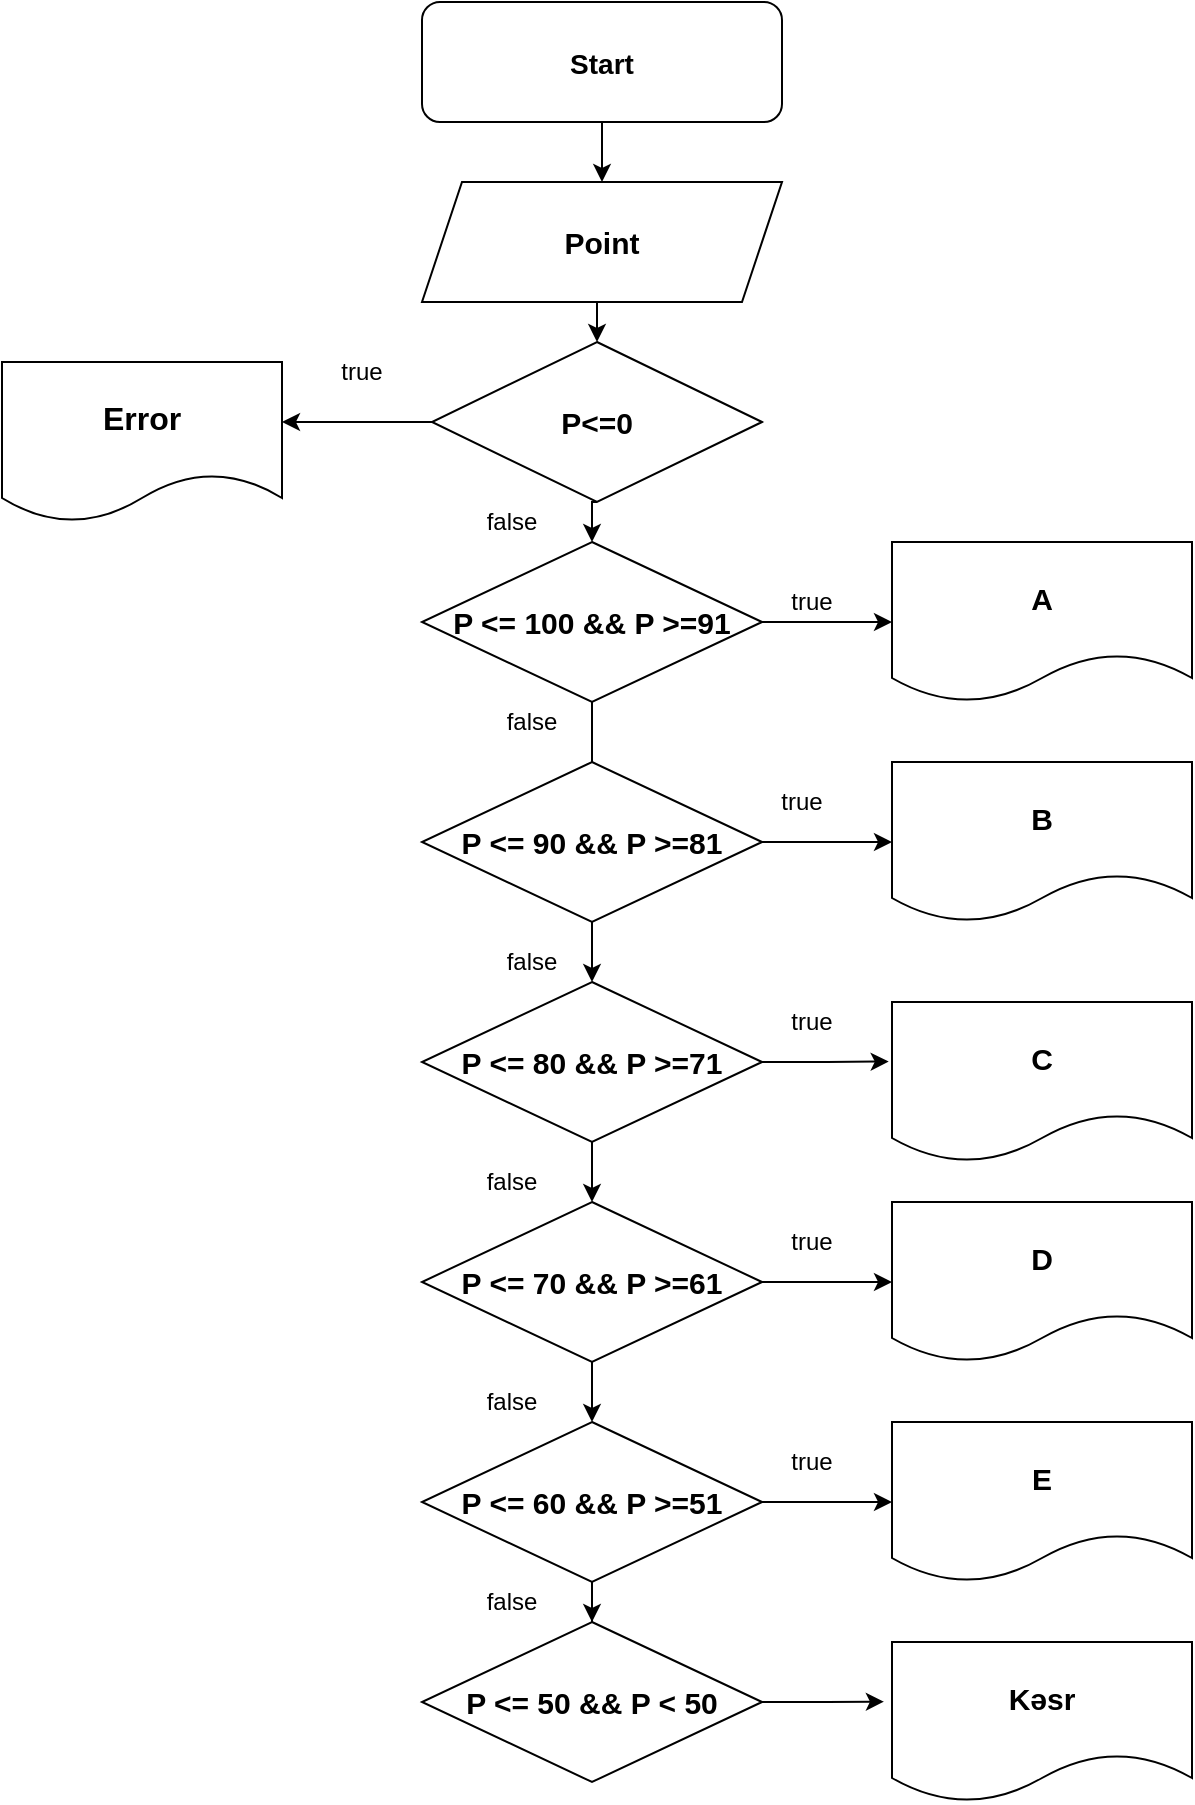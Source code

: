 <mxfile version="15.1.4" type="device"><diagram id="7HRFHzwbY869yRSB86Dh" name="Page-1"><mxGraphModel dx="1038" dy="521" grid="1" gridSize="10" guides="1" tooltips="1" connect="1" arrows="1" fold="1" page="1" pageScale="1" pageWidth="850" pageHeight="1100" math="0" shadow="0"><root><mxCell id="0"/><mxCell id="1" parent="0"/><mxCell id="W6FV5DU8xb6OEOypq1Gp-1" value="&lt;font style=&quot;font-size: 14px&quot;&gt;&lt;b&gt;Start&lt;/b&gt;&lt;/font&gt;" style="rounded=1;whiteSpace=wrap;html=1;fontSize=15;" vertex="1" parent="1"><mxGeometry x="310" y="20" width="180" height="60" as="geometry"/></mxCell><mxCell id="W6FV5DU8xb6OEOypq1Gp-3" value="" style="endArrow=classic;html=1;exitX=0.5;exitY=1;exitDx=0;exitDy=0;" edge="1" parent="1" source="W6FV5DU8xb6OEOypq1Gp-1" target="W6FV5DU8xb6OEOypq1Gp-4"><mxGeometry width="50" height="50" relative="1" as="geometry"><mxPoint x="400" y="210" as="sourcePoint"/><mxPoint x="400" y="140" as="targetPoint"/></mxGeometry></mxCell><mxCell id="W6FV5DU8xb6OEOypq1Gp-67" style="edgeStyle=orthogonalEdgeStyle;rounded=0;orthogonalLoop=1;jettySize=auto;html=1;exitX=0.5;exitY=1;exitDx=0;exitDy=0;entryX=0.5;entryY=0;entryDx=0;entryDy=0;" edge="1" parent="1" source="W6FV5DU8xb6OEOypq1Gp-4" target="W6FV5DU8xb6OEOypq1Gp-64"><mxGeometry relative="1" as="geometry"/></mxCell><mxCell id="W6FV5DU8xb6OEOypq1Gp-4" value="&lt;span style=&quot;font-size: 15px&quot;&gt;&lt;b&gt;Point&lt;/b&gt;&lt;/span&gt;" style="shape=parallelogram;perimeter=parallelogramPerimeter;whiteSpace=wrap;html=1;fixedSize=1;" vertex="1" parent="1"><mxGeometry x="310" y="110" width="180" height="60" as="geometry"/></mxCell><mxCell id="W6FV5DU8xb6OEOypq1Gp-5" value="&lt;font style=&quot;font-size: 15px&quot;&gt;&lt;b&gt;P &amp;lt;= 100 &amp;amp;&amp;amp; P &amp;gt;=91&lt;/b&gt;&lt;/font&gt;" style="rhombus;whiteSpace=wrap;html=1;" vertex="1" parent="1"><mxGeometry x="310" y="290" width="170" height="80" as="geometry"/></mxCell><mxCell id="W6FV5DU8xb6OEOypq1Gp-10" value="" style="endArrow=classic;html=1;exitX=1;exitY=0.5;exitDx=0;exitDy=0;" edge="1" parent="1" source="W6FV5DU8xb6OEOypq1Gp-5"><mxGeometry width="50" height="50" relative="1" as="geometry"><mxPoint x="395" y="280" as="sourcePoint"/><mxPoint x="545" y="330" as="targetPoint"/></mxGeometry></mxCell><mxCell id="W6FV5DU8xb6OEOypq1Gp-12" value="true" style="text;html=1;strokeColor=none;fillColor=none;align=center;verticalAlign=middle;whiteSpace=wrap;rounded=0;" vertex="1" parent="1"><mxGeometry x="485" y="310" width="40" height="20" as="geometry"/></mxCell><mxCell id="W6FV5DU8xb6OEOypq1Gp-13" value="&lt;b&gt;&lt;font style=&quot;font-size: 15px&quot;&gt;A&lt;/font&gt;&lt;/b&gt;" style="shape=document;whiteSpace=wrap;html=1;boundedLbl=1;" vertex="1" parent="1"><mxGeometry x="545" y="290" width="150" height="80" as="geometry"/></mxCell><mxCell id="W6FV5DU8xb6OEOypq1Gp-20" value="false" style="text;html=1;strokeColor=none;fillColor=none;align=center;verticalAlign=middle;whiteSpace=wrap;rounded=0;" vertex="1" parent="1"><mxGeometry x="375" y="400" width="40" height="20" as="geometry"/></mxCell><mxCell id="W6FV5DU8xb6OEOypq1Gp-21" value="" style="endArrow=classic;html=1;exitX=0.5;exitY=1;exitDx=0;exitDy=0;" edge="1" parent="1" source="W6FV5DU8xb6OEOypq1Gp-20"><mxGeometry width="50" height="50" relative="1" as="geometry"><mxPoint x="475" y="420" as="sourcePoint"/><mxPoint x="395" y="450" as="targetPoint"/></mxGeometry></mxCell><mxCell id="W6FV5DU8xb6OEOypq1Gp-23" value="" style="endArrow=none;html=1;entryX=0.5;entryY=1;entryDx=0;entryDy=0;exitX=0.5;exitY=0;exitDx=0;exitDy=0;" edge="1" parent="1" source="W6FV5DU8xb6OEOypq1Gp-20" target="W6FV5DU8xb6OEOypq1Gp-5"><mxGeometry width="50" height="50" relative="1" as="geometry"><mxPoint x="175" y="410" as="sourcePoint"/><mxPoint x="225" y="360" as="targetPoint"/></mxGeometry></mxCell><mxCell id="W6FV5DU8xb6OEOypq1Gp-24" value="&lt;b&gt;&lt;font style=&quot;font-size: 15px&quot;&gt;B&lt;/font&gt;&lt;/b&gt;" style="shape=document;whiteSpace=wrap;html=1;boundedLbl=1;" vertex="1" parent="1"><mxGeometry x="545" y="400" width="150" height="80" as="geometry"/></mxCell><mxCell id="W6FV5DU8xb6OEOypq1Gp-42" style="edgeStyle=orthogonalEdgeStyle;rounded=0;orthogonalLoop=1;jettySize=auto;html=1;exitX=0.5;exitY=1;exitDx=0;exitDy=0;entryX=0.5;entryY=0;entryDx=0;entryDy=0;" edge="1" parent="1" source="W6FV5DU8xb6OEOypq1Gp-27" target="W6FV5DU8xb6OEOypq1Gp-28"><mxGeometry relative="1" as="geometry"/></mxCell><mxCell id="W6FV5DU8xb6OEOypq1Gp-47" style="edgeStyle=orthogonalEdgeStyle;rounded=0;orthogonalLoop=1;jettySize=auto;html=1;exitX=1;exitY=0.5;exitDx=0;exitDy=0;entryX=0;entryY=0.5;entryDx=0;entryDy=0;" edge="1" parent="1" source="W6FV5DU8xb6OEOypq1Gp-27" target="W6FV5DU8xb6OEOypq1Gp-24"><mxGeometry relative="1" as="geometry"/></mxCell><mxCell id="W6FV5DU8xb6OEOypq1Gp-27" value="&lt;font style=&quot;font-size: 15px&quot;&gt;&lt;b&gt;P &amp;lt;= 90 &amp;amp;&amp;amp; P &amp;gt;=81&lt;/b&gt;&lt;/font&gt;" style="rhombus;whiteSpace=wrap;html=1;" vertex="1" parent="1"><mxGeometry x="310" y="400" width="170" height="80" as="geometry"/></mxCell><mxCell id="W6FV5DU8xb6OEOypq1Gp-43" style="edgeStyle=orthogonalEdgeStyle;rounded=0;orthogonalLoop=1;jettySize=auto;html=1;exitX=0.5;exitY=1;exitDx=0;exitDy=0;entryX=0.5;entryY=0;entryDx=0;entryDy=0;" edge="1" parent="1" source="W6FV5DU8xb6OEOypq1Gp-28" target="W6FV5DU8xb6OEOypq1Gp-29"><mxGeometry relative="1" as="geometry"/></mxCell><mxCell id="W6FV5DU8xb6OEOypq1Gp-56" style="edgeStyle=orthogonalEdgeStyle;rounded=0;orthogonalLoop=1;jettySize=auto;html=1;exitX=1;exitY=0.5;exitDx=0;exitDy=0;entryX=-0.011;entryY=0.372;entryDx=0;entryDy=0;entryPerimeter=0;" edge="1" parent="1" source="W6FV5DU8xb6OEOypq1Gp-28" target="W6FV5DU8xb6OEOypq1Gp-49"><mxGeometry relative="1" as="geometry"/></mxCell><mxCell id="W6FV5DU8xb6OEOypq1Gp-28" value="&lt;font style=&quot;font-size: 15px&quot;&gt;&lt;b&gt;P &amp;lt;= 80 &amp;amp;&amp;amp; P &amp;gt;=71&lt;/b&gt;&lt;/font&gt;" style="rhombus;whiteSpace=wrap;html=1;" vertex="1" parent="1"><mxGeometry x="310" y="510" width="170" height="80" as="geometry"/></mxCell><mxCell id="W6FV5DU8xb6OEOypq1Gp-44" style="edgeStyle=orthogonalEdgeStyle;rounded=0;orthogonalLoop=1;jettySize=auto;html=1;exitX=0.5;exitY=1;exitDx=0;exitDy=0;entryX=0.5;entryY=0;entryDx=0;entryDy=0;" edge="1" parent="1" source="W6FV5DU8xb6OEOypq1Gp-29" target="W6FV5DU8xb6OEOypq1Gp-30"><mxGeometry relative="1" as="geometry"/></mxCell><mxCell id="W6FV5DU8xb6OEOypq1Gp-57" style="edgeStyle=orthogonalEdgeStyle;rounded=0;orthogonalLoop=1;jettySize=auto;html=1;exitX=1;exitY=0.5;exitDx=0;exitDy=0;entryX=0;entryY=0.5;entryDx=0;entryDy=0;" edge="1" parent="1" source="W6FV5DU8xb6OEOypq1Gp-29" target="W6FV5DU8xb6OEOypq1Gp-50"><mxGeometry relative="1" as="geometry"/></mxCell><mxCell id="W6FV5DU8xb6OEOypq1Gp-29" value="&lt;font style=&quot;font-size: 15px&quot;&gt;&lt;b&gt;P &amp;lt;= 70 &amp;amp;&amp;amp; P &amp;gt;=61&lt;/b&gt;&lt;/font&gt;" style="rhombus;whiteSpace=wrap;html=1;" vertex="1" parent="1"><mxGeometry x="310" y="620" width="170" height="80" as="geometry"/></mxCell><mxCell id="W6FV5DU8xb6OEOypq1Gp-45" style="edgeStyle=orthogonalEdgeStyle;rounded=0;orthogonalLoop=1;jettySize=auto;html=1;exitX=0.5;exitY=1;exitDx=0;exitDy=0;" edge="1" parent="1" source="W6FV5DU8xb6OEOypq1Gp-30" target="W6FV5DU8xb6OEOypq1Gp-31"><mxGeometry relative="1" as="geometry"/></mxCell><mxCell id="W6FV5DU8xb6OEOypq1Gp-58" style="edgeStyle=orthogonalEdgeStyle;rounded=0;orthogonalLoop=1;jettySize=auto;html=1;exitX=1;exitY=0.5;exitDx=0;exitDy=0;entryX=0;entryY=0.5;entryDx=0;entryDy=0;" edge="1" parent="1" source="W6FV5DU8xb6OEOypq1Gp-30" target="W6FV5DU8xb6OEOypq1Gp-51"><mxGeometry relative="1" as="geometry"/></mxCell><mxCell id="W6FV5DU8xb6OEOypq1Gp-30" value="&lt;font style=&quot;font-size: 15px&quot;&gt;&lt;b&gt;P &amp;lt;= 60 &amp;amp;&amp;amp; P &amp;gt;=51&lt;/b&gt;&lt;/font&gt;" style="rhombus;whiteSpace=wrap;html=1;" vertex="1" parent="1"><mxGeometry x="310" y="730" width="170" height="80" as="geometry"/></mxCell><mxCell id="W6FV5DU8xb6OEOypq1Gp-59" style="edgeStyle=orthogonalEdgeStyle;rounded=0;orthogonalLoop=1;jettySize=auto;html=1;exitX=1;exitY=0.5;exitDx=0;exitDy=0;entryX=-0.027;entryY=0.373;entryDx=0;entryDy=0;entryPerimeter=0;" edge="1" parent="1" source="W6FV5DU8xb6OEOypq1Gp-31" target="W6FV5DU8xb6OEOypq1Gp-52"><mxGeometry relative="1" as="geometry"/></mxCell><mxCell id="W6FV5DU8xb6OEOypq1Gp-31" value="&lt;font style=&quot;font-size: 15px&quot;&gt;&lt;b&gt;P &amp;lt;= 50 &amp;amp;&amp;amp; P &amp;lt; 50&lt;/b&gt;&lt;/font&gt;" style="rhombus;whiteSpace=wrap;html=1;" vertex="1" parent="1"><mxGeometry x="310" y="830" width="170" height="80" as="geometry"/></mxCell><mxCell id="W6FV5DU8xb6OEOypq1Gp-33" value="false" style="text;html=1;strokeColor=none;fillColor=none;align=center;verticalAlign=middle;whiteSpace=wrap;rounded=0;" vertex="1" parent="1"><mxGeometry x="345" y="370" width="40" height="20" as="geometry"/></mxCell><mxCell id="W6FV5DU8xb6OEOypq1Gp-36" value="false" style="text;html=1;strokeColor=none;fillColor=none;align=center;verticalAlign=middle;whiteSpace=wrap;rounded=0;" vertex="1" parent="1"><mxGeometry x="345" y="490" width="40" height="20" as="geometry"/></mxCell><mxCell id="W6FV5DU8xb6OEOypq1Gp-38" value="false" style="text;html=1;strokeColor=none;fillColor=none;align=center;verticalAlign=middle;whiteSpace=wrap;rounded=0;" vertex="1" parent="1"><mxGeometry x="335" y="600" width="40" height="20" as="geometry"/></mxCell><mxCell id="W6FV5DU8xb6OEOypq1Gp-39" value="false" style="text;html=1;strokeColor=none;fillColor=none;align=center;verticalAlign=middle;whiteSpace=wrap;rounded=0;" vertex="1" parent="1"><mxGeometry x="335" y="710" width="40" height="20" as="geometry"/></mxCell><mxCell id="W6FV5DU8xb6OEOypq1Gp-40" value="false" style="text;html=1;strokeColor=none;fillColor=none;align=center;verticalAlign=middle;whiteSpace=wrap;rounded=0;" vertex="1" parent="1"><mxGeometry x="335" y="810" width="40" height="20" as="geometry"/></mxCell><mxCell id="W6FV5DU8xb6OEOypq1Gp-48" value="true" style="text;html=1;strokeColor=none;fillColor=none;align=center;verticalAlign=middle;whiteSpace=wrap;rounded=0;" vertex="1" parent="1"><mxGeometry x="480" y="410" width="40" height="20" as="geometry"/></mxCell><mxCell id="W6FV5DU8xb6OEOypq1Gp-49" value="&lt;b&gt;&lt;font style=&quot;font-size: 15px&quot;&gt;C&lt;/font&gt;&lt;/b&gt;" style="shape=document;whiteSpace=wrap;html=1;boundedLbl=1;" vertex="1" parent="1"><mxGeometry x="545" y="520" width="150" height="80" as="geometry"/></mxCell><mxCell id="W6FV5DU8xb6OEOypq1Gp-50" value="&lt;span style=&quot;font-size: 15px&quot;&gt;&lt;b&gt;D&lt;/b&gt;&lt;/span&gt;" style="shape=document;whiteSpace=wrap;html=1;boundedLbl=1;" vertex="1" parent="1"><mxGeometry x="545" y="620" width="150" height="80" as="geometry"/></mxCell><mxCell id="W6FV5DU8xb6OEOypq1Gp-51" value="&lt;b&gt;&lt;font style=&quot;font-size: 15px&quot;&gt;E&lt;/font&gt;&lt;/b&gt;" style="shape=document;whiteSpace=wrap;html=1;boundedLbl=1;" vertex="1" parent="1"><mxGeometry x="545" y="730" width="150" height="80" as="geometry"/></mxCell><mxCell id="W6FV5DU8xb6OEOypq1Gp-52" value="&lt;b&gt;&lt;font style=&quot;font-size: 15px&quot;&gt;Kəsr&lt;/font&gt;&lt;/b&gt;" style="shape=document;whiteSpace=wrap;html=1;boundedLbl=1;" vertex="1" parent="1"><mxGeometry x="545" y="840" width="150" height="80" as="geometry"/></mxCell><mxCell id="W6FV5DU8xb6OEOypq1Gp-60" value="true" style="text;html=1;strokeColor=none;fillColor=none;align=center;verticalAlign=middle;whiteSpace=wrap;rounded=0;" vertex="1" parent="1"><mxGeometry x="485" y="520" width="40" height="20" as="geometry"/></mxCell><mxCell id="W6FV5DU8xb6OEOypq1Gp-61" value="true" style="text;html=1;strokeColor=none;fillColor=none;align=center;verticalAlign=middle;whiteSpace=wrap;rounded=0;" vertex="1" parent="1"><mxGeometry x="485" y="630" width="40" height="20" as="geometry"/></mxCell><mxCell id="W6FV5DU8xb6OEOypq1Gp-62" value="true" style="text;html=1;strokeColor=none;fillColor=none;align=center;verticalAlign=middle;whiteSpace=wrap;rounded=0;" vertex="1" parent="1"><mxGeometry x="485" y="740" width="40" height="20" as="geometry"/></mxCell><mxCell id="W6FV5DU8xb6OEOypq1Gp-66" style="edgeStyle=orthogonalEdgeStyle;rounded=0;orthogonalLoop=1;jettySize=auto;html=1;exitX=0.5;exitY=1;exitDx=0;exitDy=0;entryX=0.5;entryY=0;entryDx=0;entryDy=0;" edge="1" parent="1" source="W6FV5DU8xb6OEOypq1Gp-64" target="W6FV5DU8xb6OEOypq1Gp-5"><mxGeometry relative="1" as="geometry"/></mxCell><mxCell id="W6FV5DU8xb6OEOypq1Gp-70" style="edgeStyle=orthogonalEdgeStyle;rounded=0;orthogonalLoop=1;jettySize=auto;html=1;exitX=0;exitY=0.5;exitDx=0;exitDy=0;entryX=1;entryY=0.5;entryDx=0;entryDy=0;" edge="1" parent="1" source="W6FV5DU8xb6OEOypq1Gp-64"><mxGeometry relative="1" as="geometry"><mxPoint x="240" y="230" as="targetPoint"/></mxGeometry></mxCell><mxCell id="W6FV5DU8xb6OEOypq1Gp-64" value="&lt;font style=&quot;font-size: 15px&quot;&gt;&lt;b&gt;P&amp;lt;=0&lt;/b&gt;&lt;/font&gt;" style="rhombus;whiteSpace=wrap;html=1;" vertex="1" parent="1"><mxGeometry x="315" y="190" width="165" height="80" as="geometry"/></mxCell><mxCell id="W6FV5DU8xb6OEOypq1Gp-68" value="false" style="text;html=1;strokeColor=none;fillColor=none;align=center;verticalAlign=middle;whiteSpace=wrap;rounded=0;" vertex="1" parent="1"><mxGeometry x="335" y="270" width="40" height="20" as="geometry"/></mxCell><mxCell id="W6FV5DU8xb6OEOypq1Gp-71" value="true" style="text;html=1;strokeColor=none;fillColor=none;align=center;verticalAlign=middle;whiteSpace=wrap;rounded=0;" vertex="1" parent="1"><mxGeometry x="260" y="190" width="40" height="30" as="geometry"/></mxCell><mxCell id="W6FV5DU8xb6OEOypq1Gp-72" value="&lt;font size=&quot;3&quot;&gt;&lt;b&gt;Error&lt;/b&gt;&lt;/font&gt;" style="shape=document;whiteSpace=wrap;html=1;boundedLbl=1;" vertex="1" parent="1"><mxGeometry x="100" y="200" width="140" height="80" as="geometry"/></mxCell></root></mxGraphModel></diagram></mxfile>